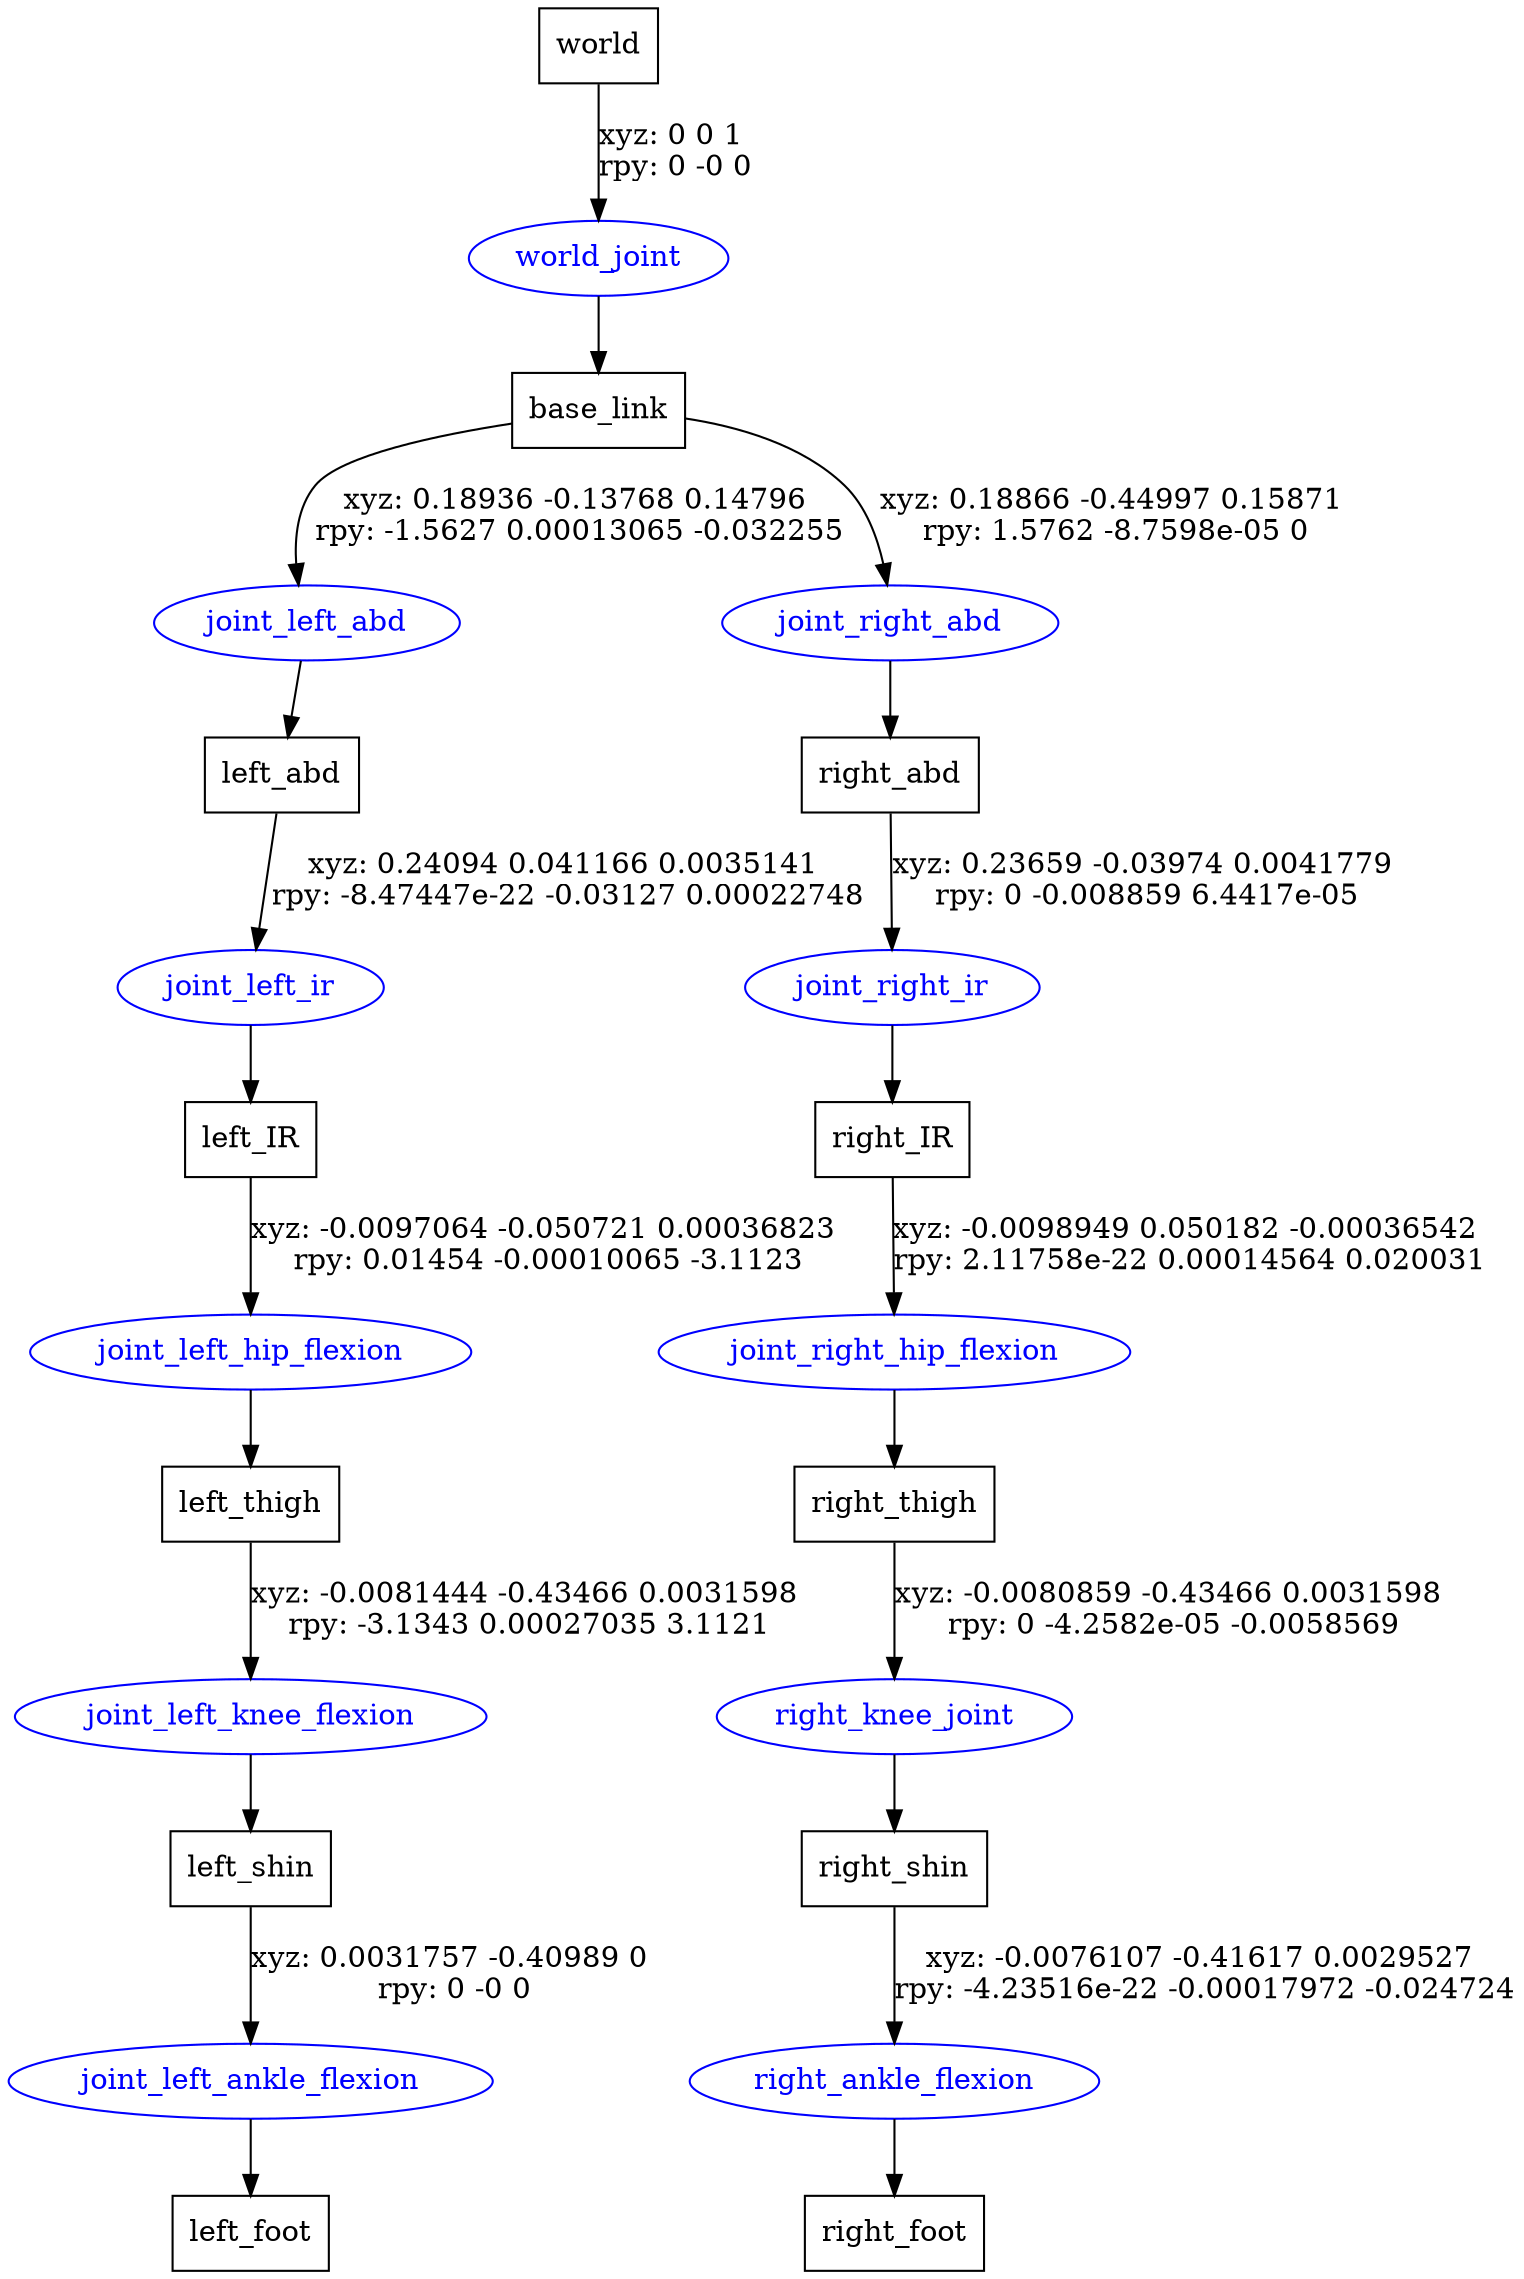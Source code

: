 digraph G {
node [shape=box];
"world" [label="world"];
"base_link" [label="base_link"];
"left_abd" [label="left_abd"];
"left_IR" [label="left_IR"];
"left_thigh" [label="left_thigh"];
"left_shin" [label="left_shin"];
"left_foot" [label="left_foot"];
"right_abd" [label="right_abd"];
"right_IR" [label="right_IR"];
"right_thigh" [label="right_thigh"];
"right_shin" [label="right_shin"];
"right_foot" [label="right_foot"];
node [shape=ellipse, color=blue, fontcolor=blue];
"world" -> "world_joint" [label="xyz: 0 0 1 \nrpy: 0 -0 0"]
"world_joint" -> "base_link"
"base_link" -> "joint_left_abd" [label="xyz: 0.18936 -0.13768 0.14796 \nrpy: -1.5627 0.00013065 -0.032255"]
"joint_left_abd" -> "left_abd"
"left_abd" -> "joint_left_ir" [label="xyz: 0.24094 0.041166 0.0035141 \nrpy: -8.47447e-22 -0.03127 0.00022748"]
"joint_left_ir" -> "left_IR"
"left_IR" -> "joint_left_hip_flexion" [label="xyz: -0.0097064 -0.050721 0.00036823 \nrpy: 0.01454 -0.00010065 -3.1123"]
"joint_left_hip_flexion" -> "left_thigh"
"left_thigh" -> "joint_left_knee_flexion" [label="xyz: -0.0081444 -0.43466 0.0031598 \nrpy: -3.1343 0.00027035 3.1121"]
"joint_left_knee_flexion" -> "left_shin"
"left_shin" -> "joint_left_ankle_flexion" [label="xyz: 0.0031757 -0.40989 0 \nrpy: 0 -0 0"]
"joint_left_ankle_flexion" -> "left_foot"
"base_link" -> "joint_right_abd" [label="xyz: 0.18866 -0.44997 0.15871 \nrpy: 1.5762 -8.7598e-05 0"]
"joint_right_abd" -> "right_abd"
"right_abd" -> "joint_right_ir" [label="xyz: 0.23659 -0.03974 0.0041779 \nrpy: 0 -0.008859 6.4417e-05"]
"joint_right_ir" -> "right_IR"
"right_IR" -> "joint_right_hip_flexion" [label="xyz: -0.0098949 0.050182 -0.00036542 \nrpy: 2.11758e-22 0.00014564 0.020031"]
"joint_right_hip_flexion" -> "right_thigh"
"right_thigh" -> "right_knee_joint" [label="xyz: -0.0080859 -0.43466 0.0031598 \nrpy: 0 -4.2582e-05 -0.0058569"]
"right_knee_joint" -> "right_shin"
"right_shin" -> "right_ankle_flexion" [label="xyz: -0.0076107 -0.41617 0.0029527 \nrpy: -4.23516e-22 -0.00017972 -0.024724"]
"right_ankle_flexion" -> "right_foot"
}
